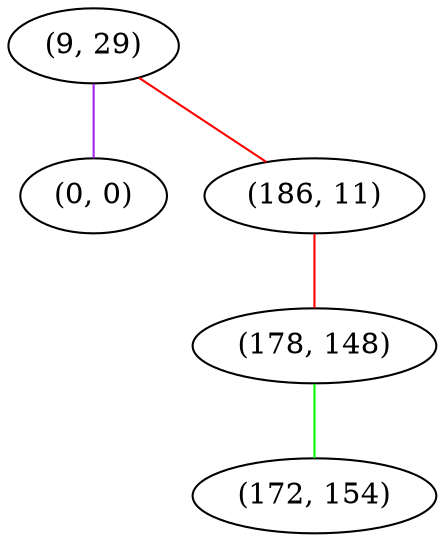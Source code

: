 graph "" {
"(9, 29)";
"(0, 0)";
"(186, 11)";
"(178, 148)";
"(172, 154)";
"(9, 29)" -- "(0, 0)"  [color=purple, key=0, weight=4];
"(9, 29)" -- "(186, 11)"  [color=red, key=0, weight=1];
"(186, 11)" -- "(178, 148)"  [color=red, key=0, weight=1];
"(178, 148)" -- "(172, 154)"  [color=green, key=0, weight=2];
}
